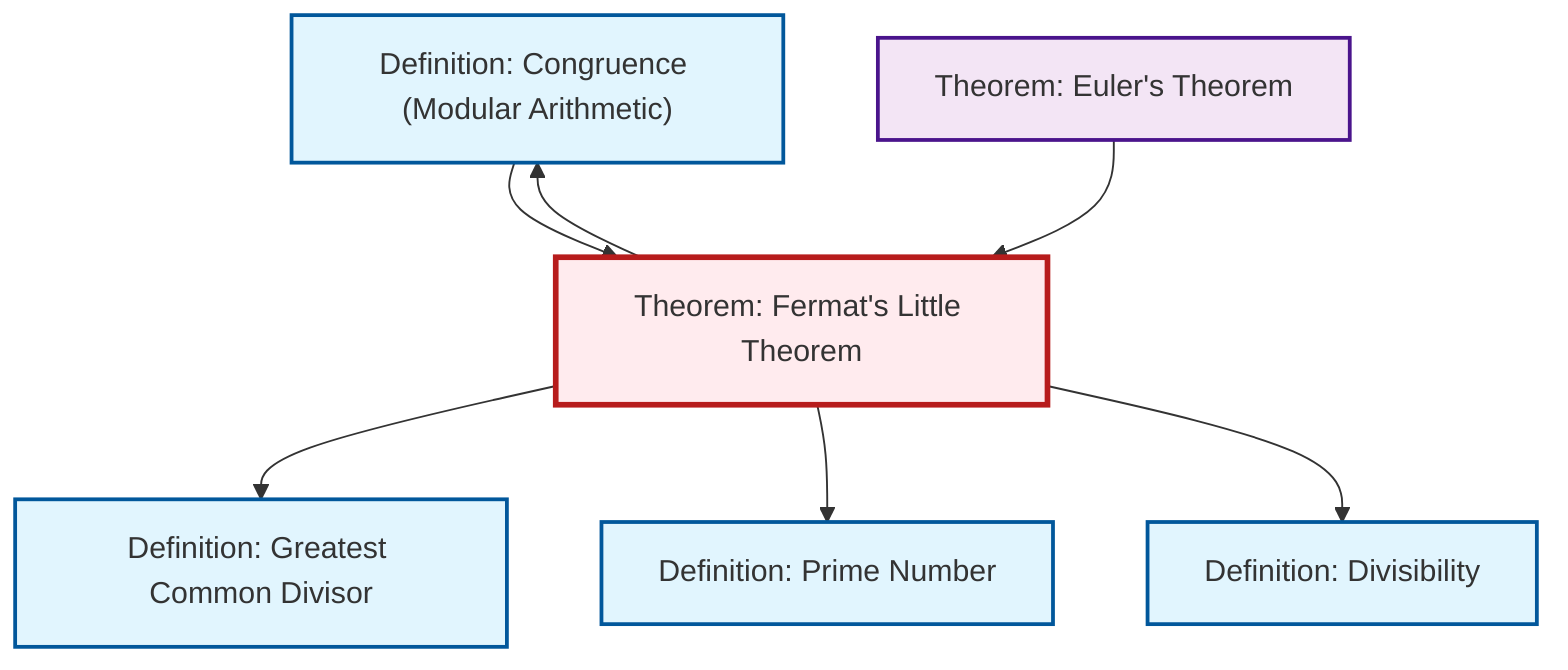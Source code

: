 graph TD
    classDef definition fill:#e1f5fe,stroke:#01579b,stroke-width:2px
    classDef theorem fill:#f3e5f5,stroke:#4a148c,stroke-width:2px
    classDef axiom fill:#fff3e0,stroke:#e65100,stroke-width:2px
    classDef example fill:#e8f5e9,stroke:#1b5e20,stroke-width:2px
    classDef current fill:#ffebee,stroke:#b71c1c,stroke-width:3px
    def-congruence["Definition: Congruence (Modular Arithmetic)"]:::definition
    def-divisibility["Definition: Divisibility"]:::definition
    thm-euler["Theorem: Euler's Theorem"]:::theorem
    thm-fermat-little["Theorem: Fermat's Little Theorem"]:::theorem
    def-gcd["Definition: Greatest Common Divisor"]:::definition
    def-prime["Definition: Prime Number"]:::definition
    thm-fermat-little --> def-gcd
    thm-fermat-little --> def-congruence
    thm-fermat-little --> def-prime
    thm-fermat-little --> def-divisibility
    def-congruence --> thm-fermat-little
    thm-euler --> thm-fermat-little
    class thm-fermat-little current